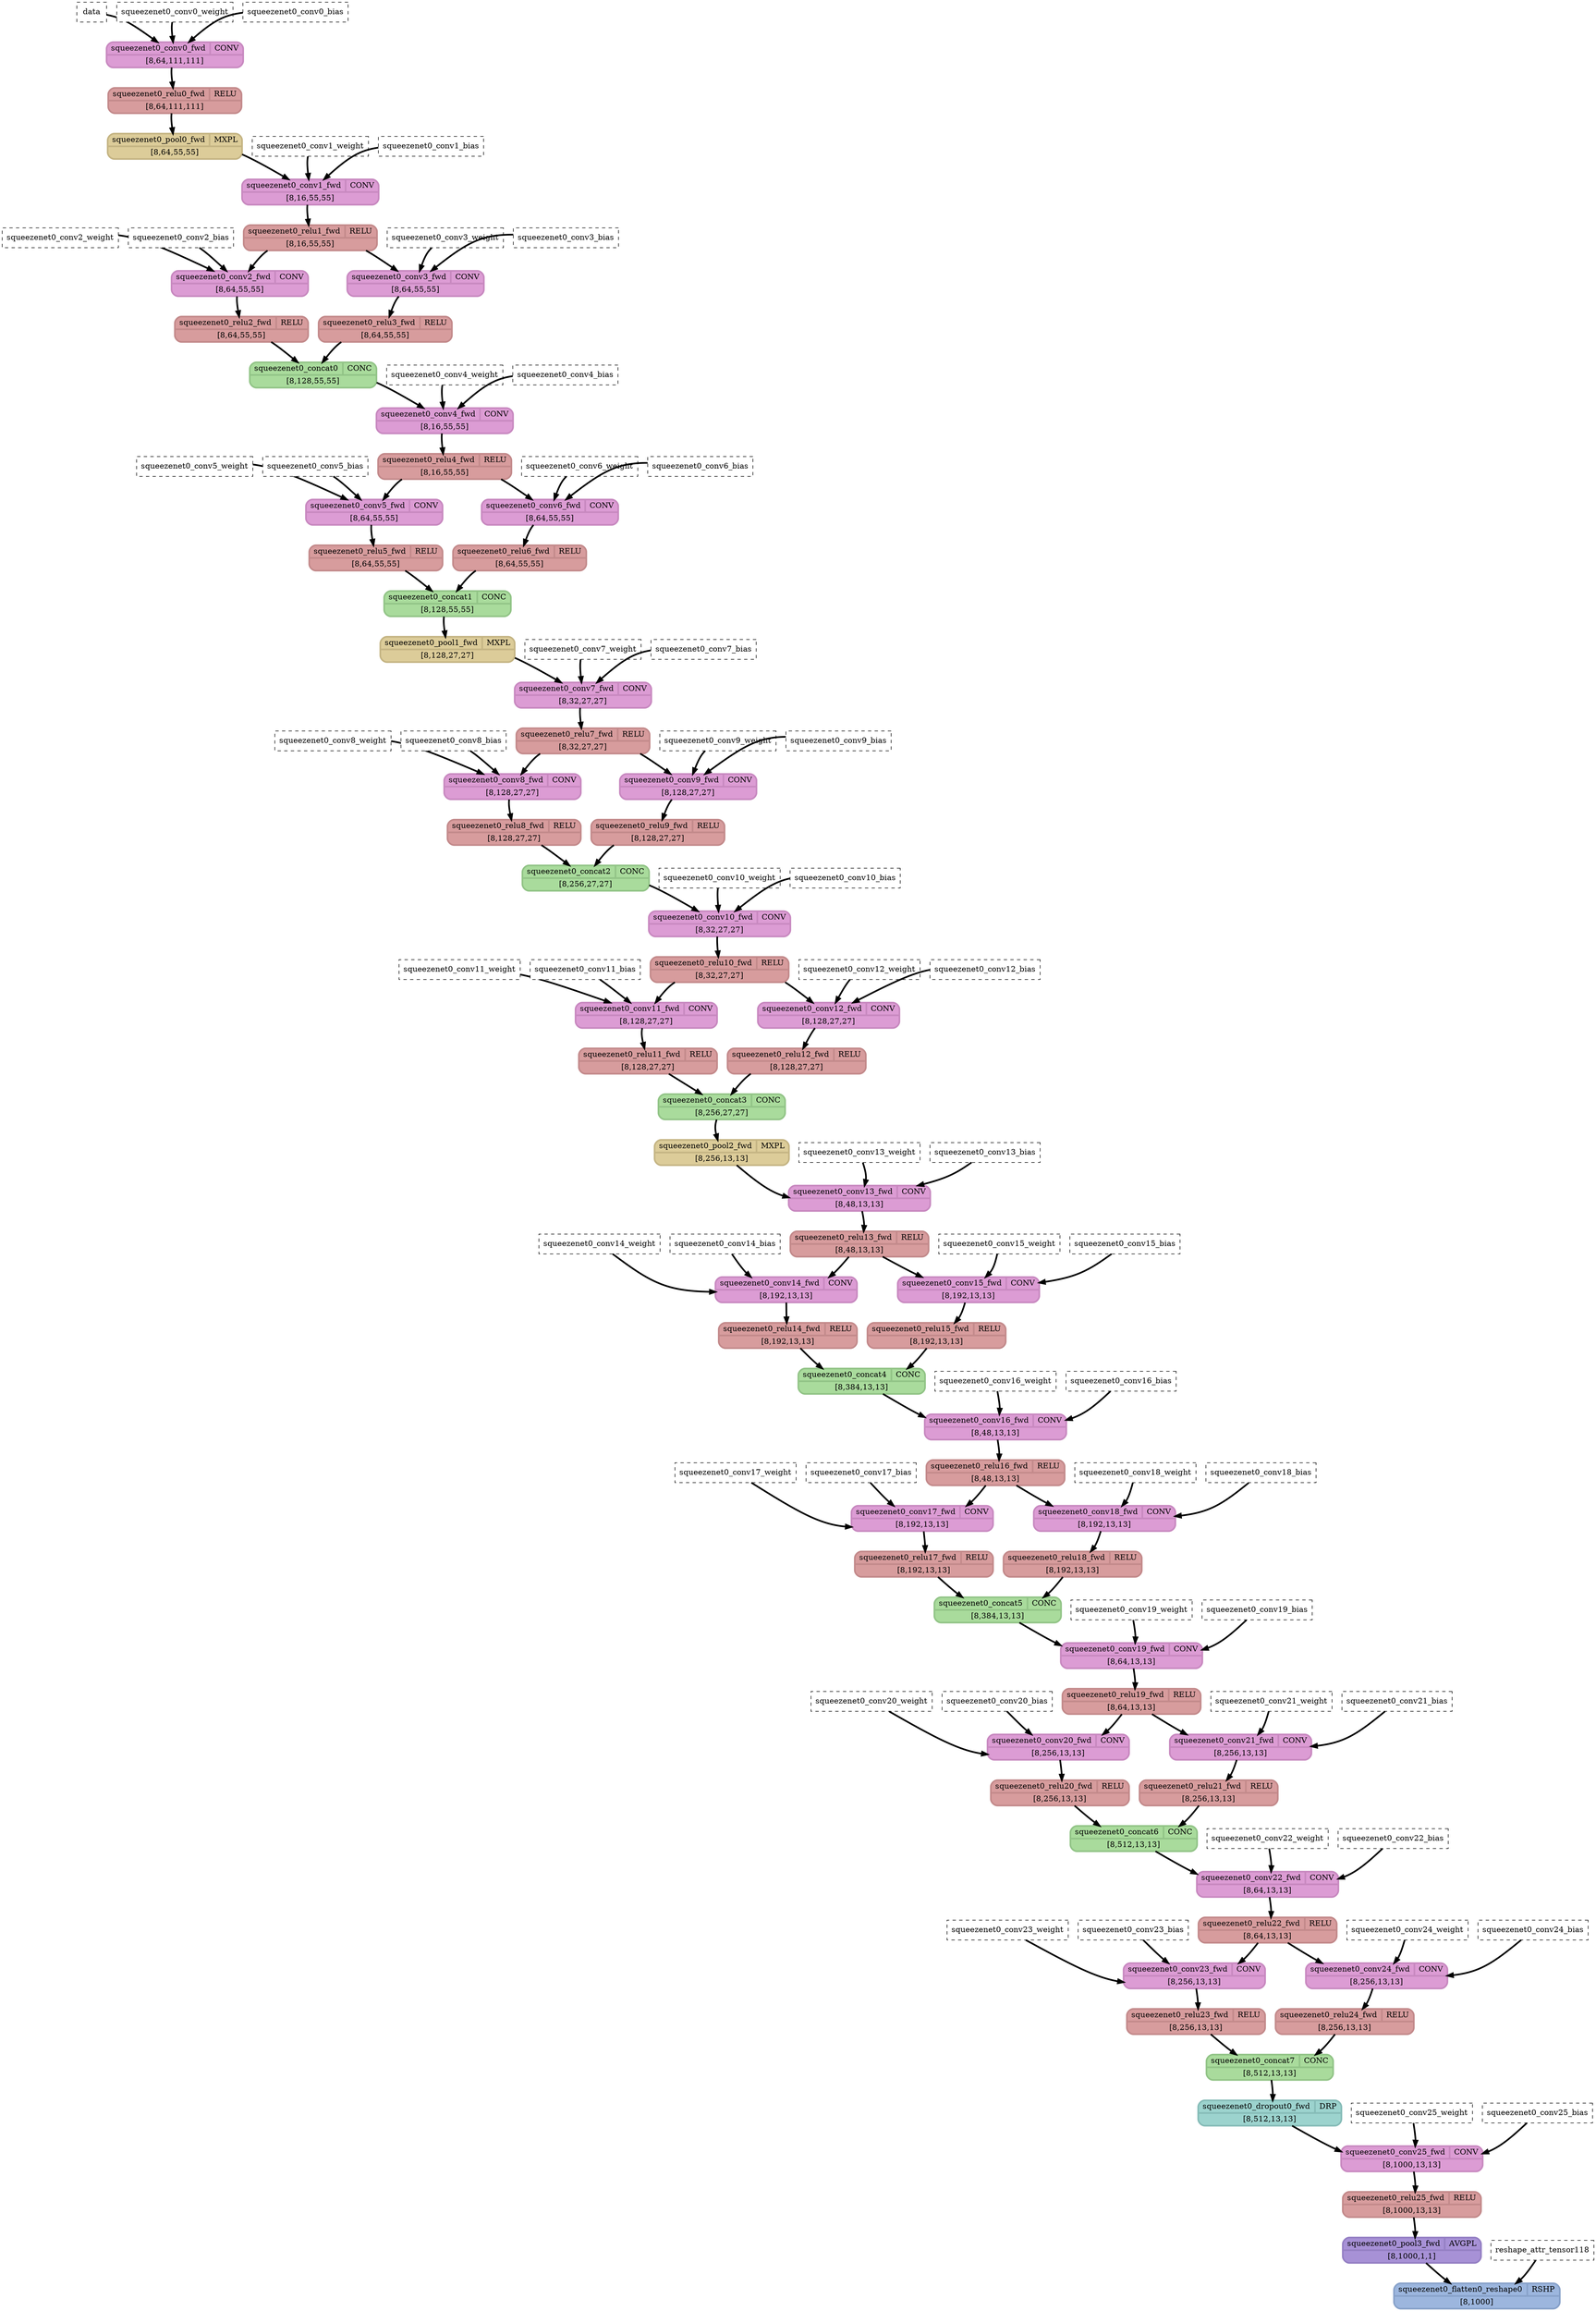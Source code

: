 strict digraph {
  graph [
    rankdir="TB"
    overlap=prism
    overlap_shrink=true
    splines=curved
  ];
  node [
    shape=Mrecord
  ];
  edge [
    penwidth=3
  ];

  // Node definitions.
  "data" [
    id=0
    name="data"
    type=constant_input
    label="data"
    inputs=""
    outputs=""
    shape=box
    style="filled,dashed"
    fillcolor="white"
  ];
  "squeezenet0_conv0_weight" [
    id=1
    name="squeezenet0_conv0_weight"
    type=constant_input
    label="squeezenet0_conv0_weight"
    inputs=""
    outputs=""
    shape=box
    style="filled,dashed"
    fillcolor="white"
  ];
  "squeezenet0_conv0_bias" [
    id=2
    name="squeezenet0_conv0_bias"
    type=constant_input
    label="squeezenet0_conv0_bias"
    inputs=""
    outputs=""
    shape=box
    style="filled,dashed"
    fillcolor="white"
  ];
  "squeezenet0_conv0_fwd" [
    id=3
    name="squeezenet0_conv0_fwd"
    type=Conv
    label="{ {squeezenet0_conv0_fwd  | CONV} | [8,64,111,111] }"
    inputs="data;squeezenet0_conv0_weight;squeezenet0_conv0_bias"
    outputs="squeezenet0_conv0_fwd"
    penwidth=3
    style=filled
    color="#c889c0"
    fontcolor="#000000"
    fillcolor="#dc9cd4"
  ];
  "squeezenet0_relu0_fwd" [
    id=4
    name="squeezenet0_relu0_fwd"
    type=Relu
    label="{ {squeezenet0_relu0_fwd  | RELU} | [8,64,111,111] }"
    inputs="squeezenet0_conv0_fwd"
    outputs="squeezenet0_relu0_fwd"
    penwidth=3
    style=filled
    color="#c38a8b"
    fontcolor="#000000"
    fillcolor="#d79c9d"
  ];
  "squeezenet0_pool0_fwd" [
    id=5
    name="squeezenet0_pool0_fwd"
    type=MaxPool
    label="{ {squeezenet0_pool0_fwd  | MXPL} | [8,64,55,55] }"
    inputs="squeezenet0_relu0_fwd"
    outputs="squeezenet0_pool0_fwd"
    penwidth=3
    style=filled
    color="#c5b584"
    fontcolor="#000000"
    fillcolor="#dccc99"
  ];
  "squeezenet0_conv1_weight" [
    id=6
    name="squeezenet0_conv1_weight"
    type=constant_input
    label="squeezenet0_conv1_weight"
    inputs=""
    outputs=""
    shape=box
    style="filled,dashed"
    fillcolor="white"
  ];
  "squeezenet0_conv1_bias" [
    id=7
    name="squeezenet0_conv1_bias"
    type=constant_input
    label="squeezenet0_conv1_bias"
    inputs=""
    outputs=""
    shape=box
    style="filled,dashed"
    fillcolor="white"
  ];
  "squeezenet0_conv1_fwd" [
    id=8
    name="squeezenet0_conv1_fwd"
    type=Conv
    label="{ {squeezenet0_conv1_fwd  | CONV} | [8,16,55,55] }"
    inputs="squeezenet0_pool0_fwd;squeezenet0_conv1_weight;squeezenet0_conv1_bias"
    outputs="squeezenet0_conv1_fwd"
    penwidth=3
    style=filled
    color="#c889c0"
    fontcolor="#000000"
    fillcolor="#dc9cd4"
  ];
  "squeezenet0_relu1_fwd" [
    id=9
    name="squeezenet0_relu1_fwd"
    type=Relu
    label="{ {squeezenet0_relu1_fwd  | RELU} | [8,16,55,55] }"
    inputs="squeezenet0_conv1_fwd"
    outputs="squeezenet0_relu1_fwd"
    penwidth=3
    style=filled
    color="#c38a8b"
    fontcolor="#000000"
    fillcolor="#d79c9d"
  ];
  "squeezenet0_conv2_weight" [
    id=10
    name="squeezenet0_conv2_weight"
    type=constant_input
    label="squeezenet0_conv2_weight"
    inputs=""
    outputs=""
    shape=box
    style="filled,dashed"
    fillcolor="white"
  ];
  "squeezenet0_conv2_bias" [
    id=11
    name="squeezenet0_conv2_bias"
    type=constant_input
    label="squeezenet0_conv2_bias"
    inputs=""
    outputs=""
    shape=box
    style="filled,dashed"
    fillcolor="white"
  ];
  "squeezenet0_conv2_fwd" [
    id=12
    name="squeezenet0_conv2_fwd"
    type=Conv
    label="{ {squeezenet0_conv2_fwd  | CONV} | [8,64,55,55] }"
    inputs="squeezenet0_relu1_fwd;squeezenet0_conv2_weight;squeezenet0_conv2_bias"
    outputs="squeezenet0_conv2_fwd"
    penwidth=3
    style=filled
    color="#c889c0"
    fontcolor="#000000"
    fillcolor="#dc9cd4"
  ];
  "squeezenet0_relu2_fwd" [
    id=13
    name="squeezenet0_relu2_fwd"
    type=Relu
    label="{ {squeezenet0_relu2_fwd  | RELU} | [8,64,55,55] }"
    inputs="squeezenet0_conv2_fwd"
    outputs="squeezenet0_relu2_fwd"
    penwidth=3
    style=filled
    color="#c38a8b"
    fontcolor="#000000"
    fillcolor="#d79c9d"
  ];
  "squeezenet0_conv3_weight" [
    id=14
    name="squeezenet0_conv3_weight"
    type=constant_input
    label="squeezenet0_conv3_weight"
    inputs=""
    outputs=""
    shape=box
    style="filled,dashed"
    fillcolor="white"
  ];
  "squeezenet0_conv3_bias" [
    id=15
    name="squeezenet0_conv3_bias"
    type=constant_input
    label="squeezenet0_conv3_bias"
    inputs=""
    outputs=""
    shape=box
    style="filled,dashed"
    fillcolor="white"
  ];
  "squeezenet0_conv3_fwd" [
    id=16
    name="squeezenet0_conv3_fwd"
    type=Conv
    label="{ {squeezenet0_conv3_fwd  | CONV} | [8,64,55,55] }"
    inputs="squeezenet0_relu1_fwd;squeezenet0_conv3_weight;squeezenet0_conv3_bias"
    outputs="squeezenet0_conv3_fwd"
    penwidth=3
    style=filled
    color="#c889c0"
    fontcolor="#000000"
    fillcolor="#dc9cd4"
  ];
  "squeezenet0_relu3_fwd" [
    id=17
    name="squeezenet0_relu3_fwd"
    type=Relu
    label="{ {squeezenet0_relu3_fwd  | RELU} | [8,64,55,55] }"
    inputs="squeezenet0_conv3_fwd"
    outputs="squeezenet0_relu3_fwd"
    penwidth=3
    style=filled
    color="#c38a8b"
    fontcolor="#000000"
    fillcolor="#d79c9d"
  ];
  "squeezenet0_concat0" [
    id=18
    name="squeezenet0_concat0"
    type=Concat
    label="{ {squeezenet0_concat0  | CONC} | [8,128,55,55] }"
    inputs="squeezenet0_relu2_fwd;squeezenet0_relu3_fwd"
    outputs="squeezenet0_concat0"
    penwidth=3
    style=filled
    color="#92c487"
    fontcolor="#000000"
    fillcolor="#a9db9c"
  ];
  "squeezenet0_conv4_weight" [
    id=19
    name="squeezenet0_conv4_weight"
    type=constant_input
    label="squeezenet0_conv4_weight"
    inputs=""
    outputs=""
    shape=box
    style="filled,dashed"
    fillcolor="white"
  ];
  "squeezenet0_conv4_bias" [
    id=20
    name="squeezenet0_conv4_bias"
    type=constant_input
    label="squeezenet0_conv4_bias"
    inputs=""
    outputs=""
    shape=box
    style="filled,dashed"
    fillcolor="white"
  ];
  "squeezenet0_conv4_fwd" [
    id=21
    name="squeezenet0_conv4_fwd"
    type=Conv
    label="{ {squeezenet0_conv4_fwd  | CONV} | [8,16,55,55] }"
    inputs="squeezenet0_concat0;squeezenet0_conv4_weight;squeezenet0_conv4_bias"
    outputs="squeezenet0_conv4_fwd"
    penwidth=3
    style=filled
    color="#c889c0"
    fontcolor="#000000"
    fillcolor="#dc9cd4"
  ];
  "squeezenet0_relu4_fwd" [
    id=22
    name="squeezenet0_relu4_fwd"
    type=Relu
    label="{ {squeezenet0_relu4_fwd  | RELU} | [8,16,55,55] }"
    inputs="squeezenet0_conv4_fwd"
    outputs="squeezenet0_relu4_fwd"
    penwidth=3
    style=filled
    color="#c38a8b"
    fontcolor="#000000"
    fillcolor="#d79c9d"
  ];
  "squeezenet0_conv5_weight" [
    id=23
    name="squeezenet0_conv5_weight"
    type=constant_input
    label="squeezenet0_conv5_weight"
    inputs=""
    outputs=""
    shape=box
    style="filled,dashed"
    fillcolor="white"
  ];
  "squeezenet0_conv5_bias" [
    id=24
    name="squeezenet0_conv5_bias"
    type=constant_input
    label="squeezenet0_conv5_bias"
    inputs=""
    outputs=""
    shape=box
    style="filled,dashed"
    fillcolor="white"
  ];
  "squeezenet0_conv5_fwd" [
    id=25
    name="squeezenet0_conv5_fwd"
    type=Conv
    label="{ {squeezenet0_conv5_fwd  | CONV} | [8,64,55,55] }"
    inputs="squeezenet0_relu4_fwd;squeezenet0_conv5_weight;squeezenet0_conv5_bias"
    outputs="squeezenet0_conv5_fwd"
    penwidth=3
    style=filled
    color="#c889c0"
    fontcolor="#000000"
    fillcolor="#dc9cd4"
  ];
  "squeezenet0_relu5_fwd" [
    id=26
    name="squeezenet0_relu5_fwd"
    type=Relu
    label="{ {squeezenet0_relu5_fwd  | RELU} | [8,64,55,55] }"
    inputs="squeezenet0_conv5_fwd"
    outputs="squeezenet0_relu5_fwd"
    penwidth=3
    style=filled
    color="#c38a8b"
    fontcolor="#000000"
    fillcolor="#d79c9d"
  ];
  "squeezenet0_conv6_weight" [
    id=27
    name="squeezenet0_conv6_weight"
    type=constant_input
    label="squeezenet0_conv6_weight"
    inputs=""
    outputs=""
    shape=box
    style="filled,dashed"
    fillcolor="white"
  ];
  "squeezenet0_conv6_bias" [
    id=28
    name="squeezenet0_conv6_bias"
    type=constant_input
    label="squeezenet0_conv6_bias"
    inputs=""
    outputs=""
    shape=box
    style="filled,dashed"
    fillcolor="white"
  ];
  "squeezenet0_conv6_fwd" [
    id=29
    name="squeezenet0_conv6_fwd"
    type=Conv
    label="{ {squeezenet0_conv6_fwd  | CONV} | [8,64,55,55] }"
    inputs="squeezenet0_relu4_fwd;squeezenet0_conv6_weight;squeezenet0_conv6_bias"
    outputs="squeezenet0_conv6_fwd"
    penwidth=3
    style=filled
    color="#c889c0"
    fontcolor="#000000"
    fillcolor="#dc9cd4"
  ];
  "squeezenet0_relu6_fwd" [
    id=30
    name="squeezenet0_relu6_fwd"
    type=Relu
    label="{ {squeezenet0_relu6_fwd  | RELU} | [8,64,55,55] }"
    inputs="squeezenet0_conv6_fwd"
    outputs="squeezenet0_relu6_fwd"
    penwidth=3
    style=filled
    color="#c38a8b"
    fontcolor="#000000"
    fillcolor="#d79c9d"
  ];
  "squeezenet0_concat1" [
    id=31
    name="squeezenet0_concat1"
    type=Concat
    label="{ {squeezenet0_concat1  | CONC} | [8,128,55,55] }"
    inputs="squeezenet0_relu5_fwd;squeezenet0_relu6_fwd"
    outputs="squeezenet0_concat1"
    penwidth=3
    style=filled
    color="#92c487"
    fontcolor="#000000"
    fillcolor="#a9db9c"
  ];
  "squeezenet0_pool1_fwd" [
    id=32
    name="squeezenet0_pool1_fwd"
    type=MaxPool
    label="{ {squeezenet0_pool1_fwd  | MXPL} | [8,128,27,27] }"
    inputs="squeezenet0_concat1"
    outputs="squeezenet0_pool1_fwd"
    penwidth=3
    style=filled
    color="#c5b584"
    fontcolor="#000000"
    fillcolor="#dccc99"
  ];
  "squeezenet0_conv7_weight" [
    id=33
    name="squeezenet0_conv7_weight"
    type=constant_input
    label="squeezenet0_conv7_weight"
    inputs=""
    outputs=""
    shape=box
    style="filled,dashed"
    fillcolor="white"
  ];
  "squeezenet0_conv7_bias" [
    id=34
    name="squeezenet0_conv7_bias"
    type=constant_input
    label="squeezenet0_conv7_bias"
    inputs=""
    outputs=""
    shape=box
    style="filled,dashed"
    fillcolor="white"
  ];
  "squeezenet0_conv7_fwd" [
    id=35
    name="squeezenet0_conv7_fwd"
    type=Conv
    label="{ {squeezenet0_conv7_fwd  | CONV} | [8,32,27,27] }"
    inputs="squeezenet0_pool1_fwd;squeezenet0_conv7_weight;squeezenet0_conv7_bias"
    outputs="squeezenet0_conv7_fwd"
    penwidth=3
    style=filled
    color="#c889c0"
    fontcolor="#000000"
    fillcolor="#dc9cd4"
  ];
  "squeezenet0_relu7_fwd" [
    id=36
    name="squeezenet0_relu7_fwd"
    type=Relu
    label="{ {squeezenet0_relu7_fwd  | RELU} | [8,32,27,27] }"
    inputs="squeezenet0_conv7_fwd"
    outputs="squeezenet0_relu7_fwd"
    penwidth=3
    style=filled
    color="#c38a8b"
    fontcolor="#000000"
    fillcolor="#d79c9d"
  ];
  "squeezenet0_conv8_weight" [
    id=37
    name="squeezenet0_conv8_weight"
    type=constant_input
    label="squeezenet0_conv8_weight"
    inputs=""
    outputs=""
    shape=box
    style="filled,dashed"
    fillcolor="white"
  ];
  "squeezenet0_conv8_bias" [
    id=38
    name="squeezenet0_conv8_bias"
    type=constant_input
    label="squeezenet0_conv8_bias"
    inputs=""
    outputs=""
    shape=box
    style="filled,dashed"
    fillcolor="white"
  ];
  "squeezenet0_conv8_fwd" [
    id=39
    name="squeezenet0_conv8_fwd"
    type=Conv
    label="{ {squeezenet0_conv8_fwd  | CONV} | [8,128,27,27] }"
    inputs="squeezenet0_relu7_fwd;squeezenet0_conv8_weight;squeezenet0_conv8_bias"
    outputs="squeezenet0_conv8_fwd"
    penwidth=3
    style=filled
    color="#c889c0"
    fontcolor="#000000"
    fillcolor="#dc9cd4"
  ];
  "squeezenet0_relu8_fwd" [
    id=40
    name="squeezenet0_relu8_fwd"
    type=Relu
    label="{ {squeezenet0_relu8_fwd  | RELU} | [8,128,27,27] }"
    inputs="squeezenet0_conv8_fwd"
    outputs="squeezenet0_relu8_fwd"
    penwidth=3
    style=filled
    color="#c38a8b"
    fontcolor="#000000"
    fillcolor="#d79c9d"
  ];
  "squeezenet0_conv9_weight" [
    id=41
    name="squeezenet0_conv9_weight"
    type=constant_input
    label="squeezenet0_conv9_weight"
    inputs=""
    outputs=""
    shape=box
    style="filled,dashed"
    fillcolor="white"
  ];
  "squeezenet0_conv9_bias" [
    id=42
    name="squeezenet0_conv9_bias"
    type=constant_input
    label="squeezenet0_conv9_bias"
    inputs=""
    outputs=""
    shape=box
    style="filled,dashed"
    fillcolor="white"
  ];
  "squeezenet0_conv9_fwd" [
    id=43
    name="squeezenet0_conv9_fwd"
    type=Conv
    label="{ {squeezenet0_conv9_fwd  | CONV} | [8,128,27,27] }"
    inputs="squeezenet0_relu7_fwd;squeezenet0_conv9_weight;squeezenet0_conv9_bias"
    outputs="squeezenet0_conv9_fwd"
    penwidth=3
    style=filled
    color="#c889c0"
    fontcolor="#000000"
    fillcolor="#dc9cd4"
  ];
  "squeezenet0_relu9_fwd" [
    id=44
    name="squeezenet0_relu9_fwd"
    type=Relu
    label="{ {squeezenet0_relu9_fwd  | RELU} | [8,128,27,27] }"
    inputs="squeezenet0_conv9_fwd"
    outputs="squeezenet0_relu9_fwd"
    penwidth=3
    style=filled
    color="#c38a8b"
    fontcolor="#000000"
    fillcolor="#d79c9d"
  ];
  "squeezenet0_concat2" [
    id=45
    name="squeezenet0_concat2"
    type=Concat
    label="{ {squeezenet0_concat2  | CONC} | [8,256,27,27] }"
    inputs="squeezenet0_relu8_fwd;squeezenet0_relu9_fwd"
    outputs="squeezenet0_concat2"
    penwidth=3
    style=filled
    color="#92c487"
    fontcolor="#000000"
    fillcolor="#a9db9c"
  ];
  "squeezenet0_conv10_weight" [
    id=46
    name="squeezenet0_conv10_weight"
    type=constant_input
    label="squeezenet0_conv10_weight"
    inputs=""
    outputs=""
    shape=box
    style="filled,dashed"
    fillcolor="white"
  ];
  "squeezenet0_conv10_bias" [
    id=47
    name="squeezenet0_conv10_bias"
    type=constant_input
    label="squeezenet0_conv10_bias"
    inputs=""
    outputs=""
    shape=box
    style="filled,dashed"
    fillcolor="white"
  ];
  "squeezenet0_conv10_fwd" [
    id=48
    name="squeezenet0_conv10_fwd"
    type=Conv
    label="{ {squeezenet0_conv10_fwd  | CONV} | [8,32,27,27] }"
    inputs="squeezenet0_concat2;squeezenet0_conv10_weight;squeezenet0_conv10_bias"
    outputs="squeezenet0_conv10_fwd"
    penwidth=3
    style=filled
    color="#c889c0"
    fontcolor="#000000"
    fillcolor="#dc9cd4"
  ];
  "squeezenet0_relu10_fwd" [
    id=49
    name="squeezenet0_relu10_fwd"
    type=Relu
    label="{ {squeezenet0_relu10_fwd  | RELU} | [8,32,27,27] }"
    inputs="squeezenet0_conv10_fwd"
    outputs="squeezenet0_relu10_fwd"
    penwidth=3
    style=filled
    color="#c38a8b"
    fontcolor="#000000"
    fillcolor="#d79c9d"
  ];
  "squeezenet0_conv11_weight" [
    id=50
    name="squeezenet0_conv11_weight"
    type=constant_input
    label="squeezenet0_conv11_weight"
    inputs=""
    outputs=""
    shape=box
    style="filled,dashed"
    fillcolor="white"
  ];
  "squeezenet0_conv11_bias" [
    id=51
    name="squeezenet0_conv11_bias"
    type=constant_input
    label="squeezenet0_conv11_bias"
    inputs=""
    outputs=""
    shape=box
    style="filled,dashed"
    fillcolor="white"
  ];
  "squeezenet0_conv11_fwd" [
    id=52
    name="squeezenet0_conv11_fwd"
    type=Conv
    label="{ {squeezenet0_conv11_fwd  | CONV} | [8,128,27,27] }"
    inputs="squeezenet0_relu10_fwd;squeezenet0_conv11_weight;squeezenet0_conv11_bias"
    outputs="squeezenet0_conv11_fwd"
    penwidth=3
    style=filled
    color="#c889c0"
    fontcolor="#000000"
    fillcolor="#dc9cd4"
  ];
  "squeezenet0_relu11_fwd" [
    id=53
    name="squeezenet0_relu11_fwd"
    type=Relu
    label="{ {squeezenet0_relu11_fwd  | RELU} | [8,128,27,27] }"
    inputs="squeezenet0_conv11_fwd"
    outputs="squeezenet0_relu11_fwd"
    penwidth=3
    style=filled
    color="#c38a8b"
    fontcolor="#000000"
    fillcolor="#d79c9d"
  ];
  "squeezenet0_conv12_weight" [
    id=54
    name="squeezenet0_conv12_weight"
    type=constant_input
    label="squeezenet0_conv12_weight"
    inputs=""
    outputs=""
    shape=box
    style="filled,dashed"
    fillcolor="white"
  ];
  "squeezenet0_conv12_bias" [
    id=55
    name="squeezenet0_conv12_bias"
    type=constant_input
    label="squeezenet0_conv12_bias"
    inputs=""
    outputs=""
    shape=box
    style="filled,dashed"
    fillcolor="white"
  ];
  "squeezenet0_conv12_fwd" [
    id=56
    name="squeezenet0_conv12_fwd"
    type=Conv
    label="{ {squeezenet0_conv12_fwd  | CONV} | [8,128,27,27] }"
    inputs="squeezenet0_relu10_fwd;squeezenet0_conv12_weight;squeezenet0_conv12_bias"
    outputs="squeezenet0_conv12_fwd"
    penwidth=3
    style=filled
    color="#c889c0"
    fontcolor="#000000"
    fillcolor="#dc9cd4"
  ];
  "squeezenet0_relu12_fwd" [
    id=57
    name="squeezenet0_relu12_fwd"
    type=Relu
    label="{ {squeezenet0_relu12_fwd  | RELU} | [8,128,27,27] }"
    inputs="squeezenet0_conv12_fwd"
    outputs="squeezenet0_relu12_fwd"
    penwidth=3
    style=filled
    color="#c38a8b"
    fontcolor="#000000"
    fillcolor="#d79c9d"
  ];
  "squeezenet0_concat3" [
    id=58
    name="squeezenet0_concat3"
    type=Concat
    label="{ {squeezenet0_concat3  | CONC} | [8,256,27,27] }"
    inputs="squeezenet0_relu11_fwd;squeezenet0_relu12_fwd"
    outputs="squeezenet0_concat3"
    penwidth=3
    style=filled
    color="#92c487"
    fontcolor="#000000"
    fillcolor="#a9db9c"
  ];
  "squeezenet0_pool2_fwd" [
    id=59
    name="squeezenet0_pool2_fwd"
    type=MaxPool
    label="{ {squeezenet0_pool2_fwd  | MXPL} | [8,256,13,13] }"
    inputs="squeezenet0_concat3"
    outputs="squeezenet0_pool2_fwd"
    penwidth=3
    style=filled
    color="#c5b584"
    fontcolor="#000000"
    fillcolor="#dccc99"
  ];
  "squeezenet0_conv13_weight" [
    id=60
    name="squeezenet0_conv13_weight"
    type=constant_input
    label="squeezenet0_conv13_weight"
    inputs=""
    outputs=""
    shape=box
    style="filled,dashed"
    fillcolor="white"
  ];
  "squeezenet0_conv13_bias" [
    id=61
    name="squeezenet0_conv13_bias"
    type=constant_input
    label="squeezenet0_conv13_bias"
    inputs=""
    outputs=""
    shape=box
    style="filled,dashed"
    fillcolor="white"
  ];
  "squeezenet0_conv13_fwd" [
    id=62
    name="squeezenet0_conv13_fwd"
    type=Conv
    label="{ {squeezenet0_conv13_fwd  | CONV} | [8,48,13,13] }"
    inputs="squeezenet0_pool2_fwd;squeezenet0_conv13_weight;squeezenet0_conv13_bias"
    outputs="squeezenet0_conv13_fwd"
    penwidth=3
    style=filled
    color="#c889c0"
    fontcolor="#000000"
    fillcolor="#dc9cd4"
  ];
  "squeezenet0_relu13_fwd" [
    id=63
    name="squeezenet0_relu13_fwd"
    type=Relu
    label="{ {squeezenet0_relu13_fwd  | RELU} | [8,48,13,13] }"
    inputs="squeezenet0_conv13_fwd"
    outputs="squeezenet0_relu13_fwd"
    penwidth=3
    style=filled
    color="#c38a8b"
    fontcolor="#000000"
    fillcolor="#d79c9d"
  ];
  "squeezenet0_conv14_weight" [
    id=64
    name="squeezenet0_conv14_weight"
    type=constant_input
    label="squeezenet0_conv14_weight"
    inputs=""
    outputs=""
    shape=box
    style="filled,dashed"
    fillcolor="white"
  ];
  "squeezenet0_conv14_bias" [
    id=65
    name="squeezenet0_conv14_bias"
    type=constant_input
    label="squeezenet0_conv14_bias"
    inputs=""
    outputs=""
    shape=box
    style="filled,dashed"
    fillcolor="white"
  ];
  "squeezenet0_conv14_fwd" [
    id=66
    name="squeezenet0_conv14_fwd"
    type=Conv
    label="{ {squeezenet0_conv14_fwd  | CONV} | [8,192,13,13] }"
    inputs="squeezenet0_relu13_fwd;squeezenet0_conv14_weight;squeezenet0_conv14_bias"
    outputs="squeezenet0_conv14_fwd"
    penwidth=3
    style=filled
    color="#c889c0"
    fontcolor="#000000"
    fillcolor="#dc9cd4"
  ];
  "squeezenet0_relu14_fwd" [
    id=67
    name="squeezenet0_relu14_fwd"
    type=Relu
    label="{ {squeezenet0_relu14_fwd  | RELU} | [8,192,13,13] }"
    inputs="squeezenet0_conv14_fwd"
    outputs="squeezenet0_relu14_fwd"
    penwidth=3
    style=filled
    color="#c38a8b"
    fontcolor="#000000"
    fillcolor="#d79c9d"
  ];
  "squeezenet0_conv15_weight" [
    id=68
    name="squeezenet0_conv15_weight"
    type=constant_input
    label="squeezenet0_conv15_weight"
    inputs=""
    outputs=""
    shape=box
    style="filled,dashed"
    fillcolor="white"
  ];
  "squeezenet0_conv15_bias" [
    id=69
    name="squeezenet0_conv15_bias"
    type=constant_input
    label="squeezenet0_conv15_bias"
    inputs=""
    outputs=""
    shape=box
    style="filled,dashed"
    fillcolor="white"
  ];
  "squeezenet0_conv15_fwd" [
    id=70
    name="squeezenet0_conv15_fwd"
    type=Conv
    label="{ {squeezenet0_conv15_fwd  | CONV} | [8,192,13,13] }"
    inputs="squeezenet0_relu13_fwd;squeezenet0_conv15_weight;squeezenet0_conv15_bias"
    outputs="squeezenet0_conv15_fwd"
    penwidth=3
    style=filled
    color="#c889c0"
    fontcolor="#000000"
    fillcolor="#dc9cd4"
  ];
  "squeezenet0_relu15_fwd" [
    id=71
    name="squeezenet0_relu15_fwd"
    type=Relu
    label="{ {squeezenet0_relu15_fwd  | RELU} | [8,192,13,13] }"
    inputs="squeezenet0_conv15_fwd"
    outputs="squeezenet0_relu15_fwd"
    penwidth=3
    style=filled
    color="#c38a8b"
    fontcolor="#000000"
    fillcolor="#d79c9d"
  ];
  "squeezenet0_concat4" [
    id=72
    name="squeezenet0_concat4"
    type=Concat
    label="{ {squeezenet0_concat4  | CONC} | [8,384,13,13] }"
    inputs="squeezenet0_relu14_fwd;squeezenet0_relu15_fwd"
    outputs="squeezenet0_concat4"
    penwidth=3
    style=filled
    color="#92c487"
    fontcolor="#000000"
    fillcolor="#a9db9c"
  ];
  "squeezenet0_conv16_weight" [
    id=73
    name="squeezenet0_conv16_weight"
    type=constant_input
    label="squeezenet0_conv16_weight"
    inputs=""
    outputs=""
    shape=box
    style="filled,dashed"
    fillcolor="white"
  ];
  "squeezenet0_conv16_bias" [
    id=74
    name="squeezenet0_conv16_bias"
    type=constant_input
    label="squeezenet0_conv16_bias"
    inputs=""
    outputs=""
    shape=box
    style="filled,dashed"
    fillcolor="white"
  ];
  "squeezenet0_conv16_fwd" [
    id=75
    name="squeezenet0_conv16_fwd"
    type=Conv
    label="{ {squeezenet0_conv16_fwd  | CONV} | [8,48,13,13] }"
    inputs="squeezenet0_concat4;squeezenet0_conv16_weight;squeezenet0_conv16_bias"
    outputs="squeezenet0_conv16_fwd"
    penwidth=3
    style=filled
    color="#c889c0"
    fontcolor="#000000"
    fillcolor="#dc9cd4"
  ];
  "squeezenet0_relu16_fwd" [
    id=76
    name="squeezenet0_relu16_fwd"
    type=Relu
    label="{ {squeezenet0_relu16_fwd  | RELU} | [8,48,13,13] }"
    inputs="squeezenet0_conv16_fwd"
    outputs="squeezenet0_relu16_fwd"
    penwidth=3
    style=filled
    color="#c38a8b"
    fontcolor="#000000"
    fillcolor="#d79c9d"
  ];
  "squeezenet0_conv17_weight" [
    id=77
    name="squeezenet0_conv17_weight"
    type=constant_input
    label="squeezenet0_conv17_weight"
    inputs=""
    outputs=""
    shape=box
    style="filled,dashed"
    fillcolor="white"
  ];
  "squeezenet0_conv17_bias" [
    id=78
    name="squeezenet0_conv17_bias"
    type=constant_input
    label="squeezenet0_conv17_bias"
    inputs=""
    outputs=""
    shape=box
    style="filled,dashed"
    fillcolor="white"
  ];
  "squeezenet0_conv17_fwd" [
    id=79
    name="squeezenet0_conv17_fwd"
    type=Conv
    label="{ {squeezenet0_conv17_fwd  | CONV} | [8,192,13,13] }"
    inputs="squeezenet0_relu16_fwd;squeezenet0_conv17_weight;squeezenet0_conv17_bias"
    outputs="squeezenet0_conv17_fwd"
    penwidth=3
    style=filled
    color="#c889c0"
    fontcolor="#000000"
    fillcolor="#dc9cd4"
  ];
  "squeezenet0_relu17_fwd" [
    id=80
    name="squeezenet0_relu17_fwd"
    type=Relu
    label="{ {squeezenet0_relu17_fwd  | RELU} | [8,192,13,13] }"
    inputs="squeezenet0_conv17_fwd"
    outputs="squeezenet0_relu17_fwd"
    penwidth=3
    style=filled
    color="#c38a8b"
    fontcolor="#000000"
    fillcolor="#d79c9d"
  ];
  "squeezenet0_conv18_weight" [
    id=81
    name="squeezenet0_conv18_weight"
    type=constant_input
    label="squeezenet0_conv18_weight"
    inputs=""
    outputs=""
    shape=box
    style="filled,dashed"
    fillcolor="white"
  ];
  "squeezenet0_conv18_bias" [
    id=82
    name="squeezenet0_conv18_bias"
    type=constant_input
    label="squeezenet0_conv18_bias"
    inputs=""
    outputs=""
    shape=box
    style="filled,dashed"
    fillcolor="white"
  ];
  "squeezenet0_conv18_fwd" [
    id=83
    name="squeezenet0_conv18_fwd"
    type=Conv
    label="{ {squeezenet0_conv18_fwd  | CONV} | [8,192,13,13] }"
    inputs="squeezenet0_relu16_fwd;squeezenet0_conv18_weight;squeezenet0_conv18_bias"
    outputs="squeezenet0_conv18_fwd"
    penwidth=3
    style=filled
    color="#c889c0"
    fontcolor="#000000"
    fillcolor="#dc9cd4"
  ];
  "squeezenet0_relu18_fwd" [
    id=84
    name="squeezenet0_relu18_fwd"
    type=Relu
    label="{ {squeezenet0_relu18_fwd  | RELU} | [8,192,13,13] }"
    inputs="squeezenet0_conv18_fwd"
    outputs="squeezenet0_relu18_fwd"
    penwidth=3
    style=filled
    color="#c38a8b"
    fontcolor="#000000"
    fillcolor="#d79c9d"
  ];
  "squeezenet0_concat5" [
    id=85
    name="squeezenet0_concat5"
    type=Concat
    label="{ {squeezenet0_concat5  | CONC} | [8,384,13,13] }"
    inputs="squeezenet0_relu17_fwd;squeezenet0_relu18_fwd"
    outputs="squeezenet0_concat5"
    penwidth=3
    style=filled
    color="#92c487"
    fontcolor="#000000"
    fillcolor="#a9db9c"
  ];
  "squeezenet0_conv19_weight" [
    id=86
    name="squeezenet0_conv19_weight"
    type=constant_input
    label="squeezenet0_conv19_weight"
    inputs=""
    outputs=""
    shape=box
    style="filled,dashed"
    fillcolor="white"
  ];
  "squeezenet0_conv19_bias" [
    id=87
    name="squeezenet0_conv19_bias"
    type=constant_input
    label="squeezenet0_conv19_bias"
    inputs=""
    outputs=""
    shape=box
    style="filled,dashed"
    fillcolor="white"
  ];
  "squeezenet0_conv19_fwd" [
    id=88
    name="squeezenet0_conv19_fwd"
    type=Conv
    label="{ {squeezenet0_conv19_fwd  | CONV} | [8,64,13,13] }"
    inputs="squeezenet0_concat5;squeezenet0_conv19_weight;squeezenet0_conv19_bias"
    outputs="squeezenet0_conv19_fwd"
    penwidth=3
    style=filled
    color="#c889c0"
    fontcolor="#000000"
    fillcolor="#dc9cd4"
  ];
  "squeezenet0_relu19_fwd" [
    id=89
    name="squeezenet0_relu19_fwd"
    type=Relu
    label="{ {squeezenet0_relu19_fwd  | RELU} | [8,64,13,13] }"
    inputs="squeezenet0_conv19_fwd"
    outputs="squeezenet0_relu19_fwd"
    penwidth=3
    style=filled
    color="#c38a8b"
    fontcolor="#000000"
    fillcolor="#d79c9d"
  ];
  "squeezenet0_conv20_weight" [
    id=90
    name="squeezenet0_conv20_weight"
    type=constant_input
    label="squeezenet0_conv20_weight"
    inputs=""
    outputs=""
    shape=box
    style="filled,dashed"
    fillcolor="white"
  ];
  "squeezenet0_conv20_bias" [
    id=91
    name="squeezenet0_conv20_bias"
    type=constant_input
    label="squeezenet0_conv20_bias"
    inputs=""
    outputs=""
    shape=box
    style="filled,dashed"
    fillcolor="white"
  ];
  "squeezenet0_conv20_fwd" [
    id=92
    name="squeezenet0_conv20_fwd"
    type=Conv
    label="{ {squeezenet0_conv20_fwd  | CONV} | [8,256,13,13] }"
    inputs="squeezenet0_relu19_fwd;squeezenet0_conv20_weight;squeezenet0_conv20_bias"
    outputs="squeezenet0_conv20_fwd"
    penwidth=3
    style=filled
    color="#c889c0"
    fontcolor="#000000"
    fillcolor="#dc9cd4"
  ];
  "squeezenet0_relu20_fwd" [
    id=93
    name="squeezenet0_relu20_fwd"
    type=Relu
    label="{ {squeezenet0_relu20_fwd  | RELU} | [8,256,13,13] }"
    inputs="squeezenet0_conv20_fwd"
    outputs="squeezenet0_relu20_fwd"
    penwidth=3
    style=filled
    color="#c38a8b"
    fontcolor="#000000"
    fillcolor="#d79c9d"
  ];
  "squeezenet0_conv21_weight" [
    id=94
    name="squeezenet0_conv21_weight"
    type=constant_input
    label="squeezenet0_conv21_weight"
    inputs=""
    outputs=""
    shape=box
    style="filled,dashed"
    fillcolor="white"
  ];
  "squeezenet0_conv21_bias" [
    id=95
    name="squeezenet0_conv21_bias"
    type=constant_input
    label="squeezenet0_conv21_bias"
    inputs=""
    outputs=""
    shape=box
    style="filled,dashed"
    fillcolor="white"
  ];
  "squeezenet0_conv21_fwd" [
    id=96
    name="squeezenet0_conv21_fwd"
    type=Conv
    label="{ {squeezenet0_conv21_fwd  | CONV} | [8,256,13,13] }"
    inputs="squeezenet0_relu19_fwd;squeezenet0_conv21_weight;squeezenet0_conv21_bias"
    outputs="squeezenet0_conv21_fwd"
    penwidth=3
    style=filled
    color="#c889c0"
    fontcolor="#000000"
    fillcolor="#dc9cd4"
  ];
  "squeezenet0_relu21_fwd" [
    id=97
    name="squeezenet0_relu21_fwd"
    type=Relu
    label="{ {squeezenet0_relu21_fwd  | RELU} | [8,256,13,13] }"
    inputs="squeezenet0_conv21_fwd"
    outputs="squeezenet0_relu21_fwd"
    penwidth=3
    style=filled
    color="#c38a8b"
    fontcolor="#000000"
    fillcolor="#d79c9d"
  ];
  "squeezenet0_concat6" [
    id=98
    name="squeezenet0_concat6"
    type=Concat
    label="{ {squeezenet0_concat6  | CONC} | [8,512,13,13] }"
    inputs="squeezenet0_relu20_fwd;squeezenet0_relu21_fwd"
    outputs="squeezenet0_concat6"
    penwidth=3
    style=filled
    color="#92c487"
    fontcolor="#000000"
    fillcolor="#a9db9c"
  ];
  "squeezenet0_conv22_weight" [
    id=99
    name="squeezenet0_conv22_weight"
    type=constant_input
    label="squeezenet0_conv22_weight"
    inputs=""
    outputs=""
    shape=box
    style="filled,dashed"
    fillcolor="white"
  ];
  "squeezenet0_conv22_bias" [
    id=100
    name="squeezenet0_conv22_bias"
    type=constant_input
    label="squeezenet0_conv22_bias"
    inputs=""
    outputs=""
    shape=box
    style="filled,dashed"
    fillcolor="white"
  ];
  "squeezenet0_conv22_fwd" [
    id=101
    name="squeezenet0_conv22_fwd"
    type=Conv
    label="{ {squeezenet0_conv22_fwd  | CONV} | [8,64,13,13] }"
    inputs="squeezenet0_concat6;squeezenet0_conv22_weight;squeezenet0_conv22_bias"
    outputs="squeezenet0_conv22_fwd"
    penwidth=3
    style=filled
    color="#c889c0"
    fontcolor="#000000"
    fillcolor="#dc9cd4"
  ];
  "squeezenet0_relu22_fwd" [
    id=102
    name="squeezenet0_relu22_fwd"
    type=Relu
    label="{ {squeezenet0_relu22_fwd  | RELU} | [8,64,13,13] }"
    inputs="squeezenet0_conv22_fwd"
    outputs="squeezenet0_relu22_fwd"
    penwidth=3
    style=filled
    color="#c38a8b"
    fontcolor="#000000"
    fillcolor="#d79c9d"
  ];
  "squeezenet0_conv23_weight" [
    id=103
    name="squeezenet0_conv23_weight"
    type=constant_input
    label="squeezenet0_conv23_weight"
    inputs=""
    outputs=""
    shape=box
    style="filled,dashed"
    fillcolor="white"
  ];
  "squeezenet0_conv23_bias" [
    id=104
    name="squeezenet0_conv23_bias"
    type=constant_input
    label="squeezenet0_conv23_bias"
    inputs=""
    outputs=""
    shape=box
    style="filled,dashed"
    fillcolor="white"
  ];
  "squeezenet0_conv23_fwd" [
    id=105
    name="squeezenet0_conv23_fwd"
    type=Conv
    label="{ {squeezenet0_conv23_fwd  | CONV} | [8,256,13,13] }"
    inputs="squeezenet0_relu22_fwd;squeezenet0_conv23_weight;squeezenet0_conv23_bias"
    outputs="squeezenet0_conv23_fwd"
    penwidth=3
    style=filled
    color="#c889c0"
    fontcolor="#000000"
    fillcolor="#dc9cd4"
  ];
  "squeezenet0_relu23_fwd" [
    id=106
    name="squeezenet0_relu23_fwd"
    type=Relu
    label="{ {squeezenet0_relu23_fwd  | RELU} | [8,256,13,13] }"
    inputs="squeezenet0_conv23_fwd"
    outputs="squeezenet0_relu23_fwd"
    penwidth=3
    style=filled
    color="#c38a8b"
    fontcolor="#000000"
    fillcolor="#d79c9d"
  ];
  "squeezenet0_conv24_weight" [
    id=107
    name="squeezenet0_conv24_weight"
    type=constant_input
    label="squeezenet0_conv24_weight"
    inputs=""
    outputs=""
    shape=box
    style="filled,dashed"
    fillcolor="white"
  ];
  "squeezenet0_conv24_bias" [
    id=108
    name="squeezenet0_conv24_bias"
    type=constant_input
    label="squeezenet0_conv24_bias"
    inputs=""
    outputs=""
    shape=box
    style="filled,dashed"
    fillcolor="white"
  ];
  "squeezenet0_conv24_fwd" [
    id=109
    name="squeezenet0_conv24_fwd"
    type=Conv
    label="{ {squeezenet0_conv24_fwd  | CONV} | [8,256,13,13] }"
    inputs="squeezenet0_relu22_fwd;squeezenet0_conv24_weight;squeezenet0_conv24_bias"
    outputs="squeezenet0_conv24_fwd"
    penwidth=3
    style=filled
    color="#c889c0"
    fontcolor="#000000"
    fillcolor="#dc9cd4"
  ];
  "squeezenet0_relu24_fwd" [
    id=110
    name="squeezenet0_relu24_fwd"
    type=Relu
    label="{ {squeezenet0_relu24_fwd  | RELU} | [8,256,13,13] }"
    inputs="squeezenet0_conv24_fwd"
    outputs="squeezenet0_relu24_fwd"
    penwidth=3
    style=filled
    color="#c38a8b"
    fontcolor="#000000"
    fillcolor="#d79c9d"
  ];
  "squeezenet0_concat7" [
    id=111
    name="squeezenet0_concat7"
    type=Concat
    label="{ {squeezenet0_concat7  | CONC} | [8,512,13,13] }"
    inputs="squeezenet0_relu23_fwd;squeezenet0_relu24_fwd"
    outputs="squeezenet0_concat7"
    penwidth=3
    style=filled
    color="#92c487"
    fontcolor="#000000"
    fillcolor="#a9db9c"
  ];
  "squeezenet0_dropout0_fwd" [
    id=112
    name="squeezenet0_dropout0_fwd"
    type=Dropout
    label="{ {squeezenet0_dropout0_fwd  | DRP} | [8,512,13,13] }"
    inputs="squeezenet0_concat7"
    outputs="squeezenet0_dropout0_fwd"
    penwidth=3
    style=filled
    color="#86bcb8"
    fontcolor="#000000"
    fillcolor="#9cd3ce"
  ];
  "squeezenet0_conv25_weight" [
    id=113
    name="squeezenet0_conv25_weight"
    type=constant_input
    label="squeezenet0_conv25_weight"
    inputs=""
    outputs=""
    shape=box
    style="filled,dashed"
    fillcolor="white"
  ];
  "squeezenet0_conv25_bias" [
    id=114
    name="squeezenet0_conv25_bias"
    type=constant_input
    label="squeezenet0_conv25_bias"
    inputs=""
    outputs=""
    shape=box
    style="filled,dashed"
    fillcolor="white"
  ];
  "squeezenet0_conv25_fwd" [
    id=115
    name="squeezenet0_conv25_fwd"
    type=Conv
    label="{ {squeezenet0_conv25_fwd  | CONV} | [8,1000,13,13] }"
    inputs="squeezenet0_dropout0_fwd;squeezenet0_conv25_weight;squeezenet0_conv25_bias"
    outputs="squeezenet0_conv25_fwd"
    penwidth=3
    style=filled
    color="#c889c0"
    fontcolor="#000000"
    fillcolor="#dc9cd4"
  ];
  "squeezenet0_relu25_fwd" [
    id=116
    name="squeezenet0_relu25_fwd"
    type=Relu
    label="{ {squeezenet0_relu25_fwd  | RELU} | [8,1000,13,13] }"
    inputs="squeezenet0_conv25_fwd"
    outputs="squeezenet0_relu25_fwd"
    penwidth=3
    style=filled
    color="#c38a8b"
    fontcolor="#000000"
    fillcolor="#d79c9d"
  ];
  "squeezenet0_pool3_fwd" [
    id=117
    name="squeezenet0_pool3_fwd"
    type=AveragePool
    label="{ {squeezenet0_pool3_fwd  | AVGPL} | [8,1000,1,1] }"
    inputs="squeezenet0_relu25_fwd"
    outputs="squeezenet0_pool3_fwd"
    penwidth=3
    style=filled
    color="#9580c4"
    fontcolor="#000000"
    fillcolor="#a791d6"
  ];
  "reshape_attr_tensor118" [
    id=118
    name="reshape_attr_tensor118"
    type=constant_input
    label="reshape_attr_tensor118"
    inputs=""
    outputs=""
    shape=box
    style="filled,dashed"
    fillcolor="white"
  ];
  "squeezenet0_flatten0_reshape0" [
    id=119
    name="squeezenet0_flatten0_reshape0"
    type=Reshape
    label="{ {squeezenet0_flatten0_reshape0  | RSHP} | [8,1000] }"
    inputs="squeezenet0_pool3_fwd;reshape_attr_tensor118"
    outputs="squeezenet0_flatten0_reshape0"
    penwidth=3
    style=filled
    color="#88a2ca"
    fontcolor="#000000"
    fillcolor="#9cb6de"
  ];

  // Edge definitions.
  "data" -> "squeezenet0_conv0_fwd";
  "squeezenet0_conv0_weight" -> "squeezenet0_conv0_fwd";
  "squeezenet0_conv0_bias" -> "squeezenet0_conv0_fwd";
  "squeezenet0_conv0_fwd" -> "squeezenet0_relu0_fwd";
  "squeezenet0_relu0_fwd" -> "squeezenet0_pool0_fwd";
  "squeezenet0_pool0_fwd" -> "squeezenet0_conv1_fwd";
  "squeezenet0_conv1_weight" -> "squeezenet0_conv1_fwd";
  "squeezenet0_conv1_bias" -> "squeezenet0_conv1_fwd";
  "squeezenet0_conv1_fwd" -> "squeezenet0_relu1_fwd";
  "squeezenet0_relu1_fwd" -> "squeezenet0_conv2_fwd";
  "squeezenet0_relu1_fwd" -> "squeezenet0_conv3_fwd";
  "squeezenet0_conv2_weight" -> "squeezenet0_conv2_fwd";
  "squeezenet0_conv2_bias" -> "squeezenet0_conv2_fwd";
  "squeezenet0_conv2_fwd" -> "squeezenet0_relu2_fwd";
  "squeezenet0_relu2_fwd" -> "squeezenet0_concat0";
  "squeezenet0_conv3_weight" -> "squeezenet0_conv3_fwd";
  "squeezenet0_conv3_bias" -> "squeezenet0_conv3_fwd";
  "squeezenet0_conv3_fwd" -> "squeezenet0_relu3_fwd";
  "squeezenet0_relu3_fwd" -> "squeezenet0_concat0";
  "squeezenet0_concat0" -> "squeezenet0_conv4_fwd";
  "squeezenet0_conv4_weight" -> "squeezenet0_conv4_fwd";
  "squeezenet0_conv4_bias" -> "squeezenet0_conv4_fwd";
  "squeezenet0_conv4_fwd" -> "squeezenet0_relu4_fwd";
  "squeezenet0_relu4_fwd" -> "squeezenet0_conv5_fwd";
  "squeezenet0_relu4_fwd" -> "squeezenet0_conv6_fwd";
  "squeezenet0_conv5_weight" -> "squeezenet0_conv5_fwd";
  "squeezenet0_conv5_bias" -> "squeezenet0_conv5_fwd";
  "squeezenet0_conv5_fwd" -> "squeezenet0_relu5_fwd";
  "squeezenet0_relu5_fwd" -> "squeezenet0_concat1";
  "squeezenet0_conv6_weight" -> "squeezenet0_conv6_fwd";
  "squeezenet0_conv6_bias" -> "squeezenet0_conv6_fwd";
  "squeezenet0_conv6_fwd" -> "squeezenet0_relu6_fwd";
  "squeezenet0_relu6_fwd" -> "squeezenet0_concat1";
  "squeezenet0_concat1" -> "squeezenet0_pool1_fwd";
  "squeezenet0_pool1_fwd" -> "squeezenet0_conv7_fwd";
  "squeezenet0_conv7_weight" -> "squeezenet0_conv7_fwd";
  "squeezenet0_conv7_bias" -> "squeezenet0_conv7_fwd";
  "squeezenet0_conv7_fwd" -> "squeezenet0_relu7_fwd";
  "squeezenet0_relu7_fwd" -> "squeezenet0_conv8_fwd";
  "squeezenet0_relu7_fwd" -> "squeezenet0_conv9_fwd";
  "squeezenet0_conv8_weight" -> "squeezenet0_conv8_fwd";
  "squeezenet0_conv8_bias" -> "squeezenet0_conv8_fwd";
  "squeezenet0_conv8_fwd" -> "squeezenet0_relu8_fwd";
  "squeezenet0_relu8_fwd" -> "squeezenet0_concat2";
  "squeezenet0_conv9_weight" -> "squeezenet0_conv9_fwd";
  "squeezenet0_conv9_bias" -> "squeezenet0_conv9_fwd";
  "squeezenet0_conv9_fwd" -> "squeezenet0_relu9_fwd";
  "squeezenet0_relu9_fwd" -> "squeezenet0_concat2";
  "squeezenet0_concat2" -> "squeezenet0_conv10_fwd";
  "squeezenet0_conv10_weight" -> "squeezenet0_conv10_fwd";
  "squeezenet0_conv10_bias" -> "squeezenet0_conv10_fwd";
  "squeezenet0_conv10_fwd" -> "squeezenet0_relu10_fwd";
  "squeezenet0_relu10_fwd" -> "squeezenet0_conv11_fwd";
  "squeezenet0_relu10_fwd" -> "squeezenet0_conv12_fwd";
  "squeezenet0_conv11_weight" -> "squeezenet0_conv11_fwd";
  "squeezenet0_conv11_bias" -> "squeezenet0_conv11_fwd";
  "squeezenet0_conv11_fwd" -> "squeezenet0_relu11_fwd";
  "squeezenet0_relu11_fwd" -> "squeezenet0_concat3";
  "squeezenet0_conv12_weight" -> "squeezenet0_conv12_fwd";
  "squeezenet0_conv12_bias" -> "squeezenet0_conv12_fwd";
  "squeezenet0_conv12_fwd" -> "squeezenet0_relu12_fwd";
  "squeezenet0_relu12_fwd" -> "squeezenet0_concat3";
  "squeezenet0_concat3" -> "squeezenet0_pool2_fwd";
  "squeezenet0_pool2_fwd" -> "squeezenet0_conv13_fwd";
  "squeezenet0_conv13_weight" -> "squeezenet0_conv13_fwd";
  "squeezenet0_conv13_bias" -> "squeezenet0_conv13_fwd";
  "squeezenet0_conv13_fwd" -> "squeezenet0_relu13_fwd";
  "squeezenet0_relu13_fwd" -> "squeezenet0_conv14_fwd";
  "squeezenet0_relu13_fwd" -> "squeezenet0_conv15_fwd";
  "squeezenet0_conv14_weight" -> "squeezenet0_conv14_fwd";
  "squeezenet0_conv14_bias" -> "squeezenet0_conv14_fwd";
  "squeezenet0_conv14_fwd" -> "squeezenet0_relu14_fwd";
  "squeezenet0_relu14_fwd" -> "squeezenet0_concat4";
  "squeezenet0_conv15_weight" -> "squeezenet0_conv15_fwd";
  "squeezenet0_conv15_bias" -> "squeezenet0_conv15_fwd";
  "squeezenet0_conv15_fwd" -> "squeezenet0_relu15_fwd";
  "squeezenet0_relu15_fwd" -> "squeezenet0_concat4";
  "squeezenet0_concat4" -> "squeezenet0_conv16_fwd";
  "squeezenet0_conv16_weight" -> "squeezenet0_conv16_fwd";
  "squeezenet0_conv16_bias" -> "squeezenet0_conv16_fwd";
  "squeezenet0_conv16_fwd" -> "squeezenet0_relu16_fwd";
  "squeezenet0_relu16_fwd" -> "squeezenet0_conv17_fwd";
  "squeezenet0_relu16_fwd" -> "squeezenet0_conv18_fwd";
  "squeezenet0_conv17_weight" -> "squeezenet0_conv17_fwd";
  "squeezenet0_conv17_bias" -> "squeezenet0_conv17_fwd";
  "squeezenet0_conv17_fwd" -> "squeezenet0_relu17_fwd";
  "squeezenet0_relu17_fwd" -> "squeezenet0_concat5";
  "squeezenet0_conv18_weight" -> "squeezenet0_conv18_fwd";
  "squeezenet0_conv18_bias" -> "squeezenet0_conv18_fwd";
  "squeezenet0_conv18_fwd" -> "squeezenet0_relu18_fwd";
  "squeezenet0_relu18_fwd" -> "squeezenet0_concat5";
  "squeezenet0_concat5" -> "squeezenet0_conv19_fwd";
  "squeezenet0_conv19_weight" -> "squeezenet0_conv19_fwd";
  "squeezenet0_conv19_bias" -> "squeezenet0_conv19_fwd";
  "squeezenet0_conv19_fwd" -> "squeezenet0_relu19_fwd";
  "squeezenet0_relu19_fwd" -> "squeezenet0_conv20_fwd";
  "squeezenet0_relu19_fwd" -> "squeezenet0_conv21_fwd";
  "squeezenet0_conv20_weight" -> "squeezenet0_conv20_fwd";
  "squeezenet0_conv20_bias" -> "squeezenet0_conv20_fwd";
  "squeezenet0_conv20_fwd" -> "squeezenet0_relu20_fwd";
  "squeezenet0_relu20_fwd" -> "squeezenet0_concat6";
  "squeezenet0_conv21_weight" -> "squeezenet0_conv21_fwd";
  "squeezenet0_conv21_bias" -> "squeezenet0_conv21_fwd";
  "squeezenet0_conv21_fwd" -> "squeezenet0_relu21_fwd";
  "squeezenet0_relu21_fwd" -> "squeezenet0_concat6";
  "squeezenet0_concat6" -> "squeezenet0_conv22_fwd";
  "squeezenet0_conv22_weight" -> "squeezenet0_conv22_fwd";
  "squeezenet0_conv22_bias" -> "squeezenet0_conv22_fwd";
  "squeezenet0_conv22_fwd" -> "squeezenet0_relu22_fwd";
  "squeezenet0_relu22_fwd" -> "squeezenet0_conv23_fwd";
  "squeezenet0_relu22_fwd" -> "squeezenet0_conv24_fwd";
  "squeezenet0_conv23_weight" -> "squeezenet0_conv23_fwd";
  "squeezenet0_conv23_bias" -> "squeezenet0_conv23_fwd";
  "squeezenet0_conv23_fwd" -> "squeezenet0_relu23_fwd";
  "squeezenet0_relu23_fwd" -> "squeezenet0_concat7";
  "squeezenet0_conv24_weight" -> "squeezenet0_conv24_fwd";
  "squeezenet0_conv24_bias" -> "squeezenet0_conv24_fwd";
  "squeezenet0_conv24_fwd" -> "squeezenet0_relu24_fwd";
  "squeezenet0_relu24_fwd" -> "squeezenet0_concat7";
  "squeezenet0_concat7" -> "squeezenet0_dropout0_fwd";
  "squeezenet0_dropout0_fwd" -> "squeezenet0_conv25_fwd";
  "squeezenet0_conv25_weight" -> "squeezenet0_conv25_fwd";
  "squeezenet0_conv25_bias" -> "squeezenet0_conv25_fwd";
  "squeezenet0_conv25_fwd" -> "squeezenet0_relu25_fwd";
  "squeezenet0_relu25_fwd" -> "squeezenet0_pool3_fwd";
  "squeezenet0_pool3_fwd" -> "squeezenet0_flatten0_reshape0";
  "reshape_attr_tensor118" -> "squeezenet0_flatten0_reshape0";
}